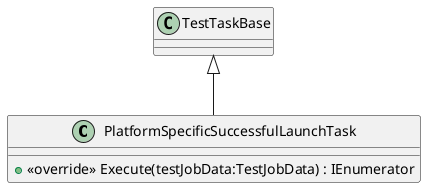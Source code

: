 @startuml
class PlatformSpecificSuccessfulLaunchTask {
    + <<override>> Execute(testJobData:TestJobData) : IEnumerator
}
TestTaskBase <|-- PlatformSpecificSuccessfulLaunchTask
@enduml
